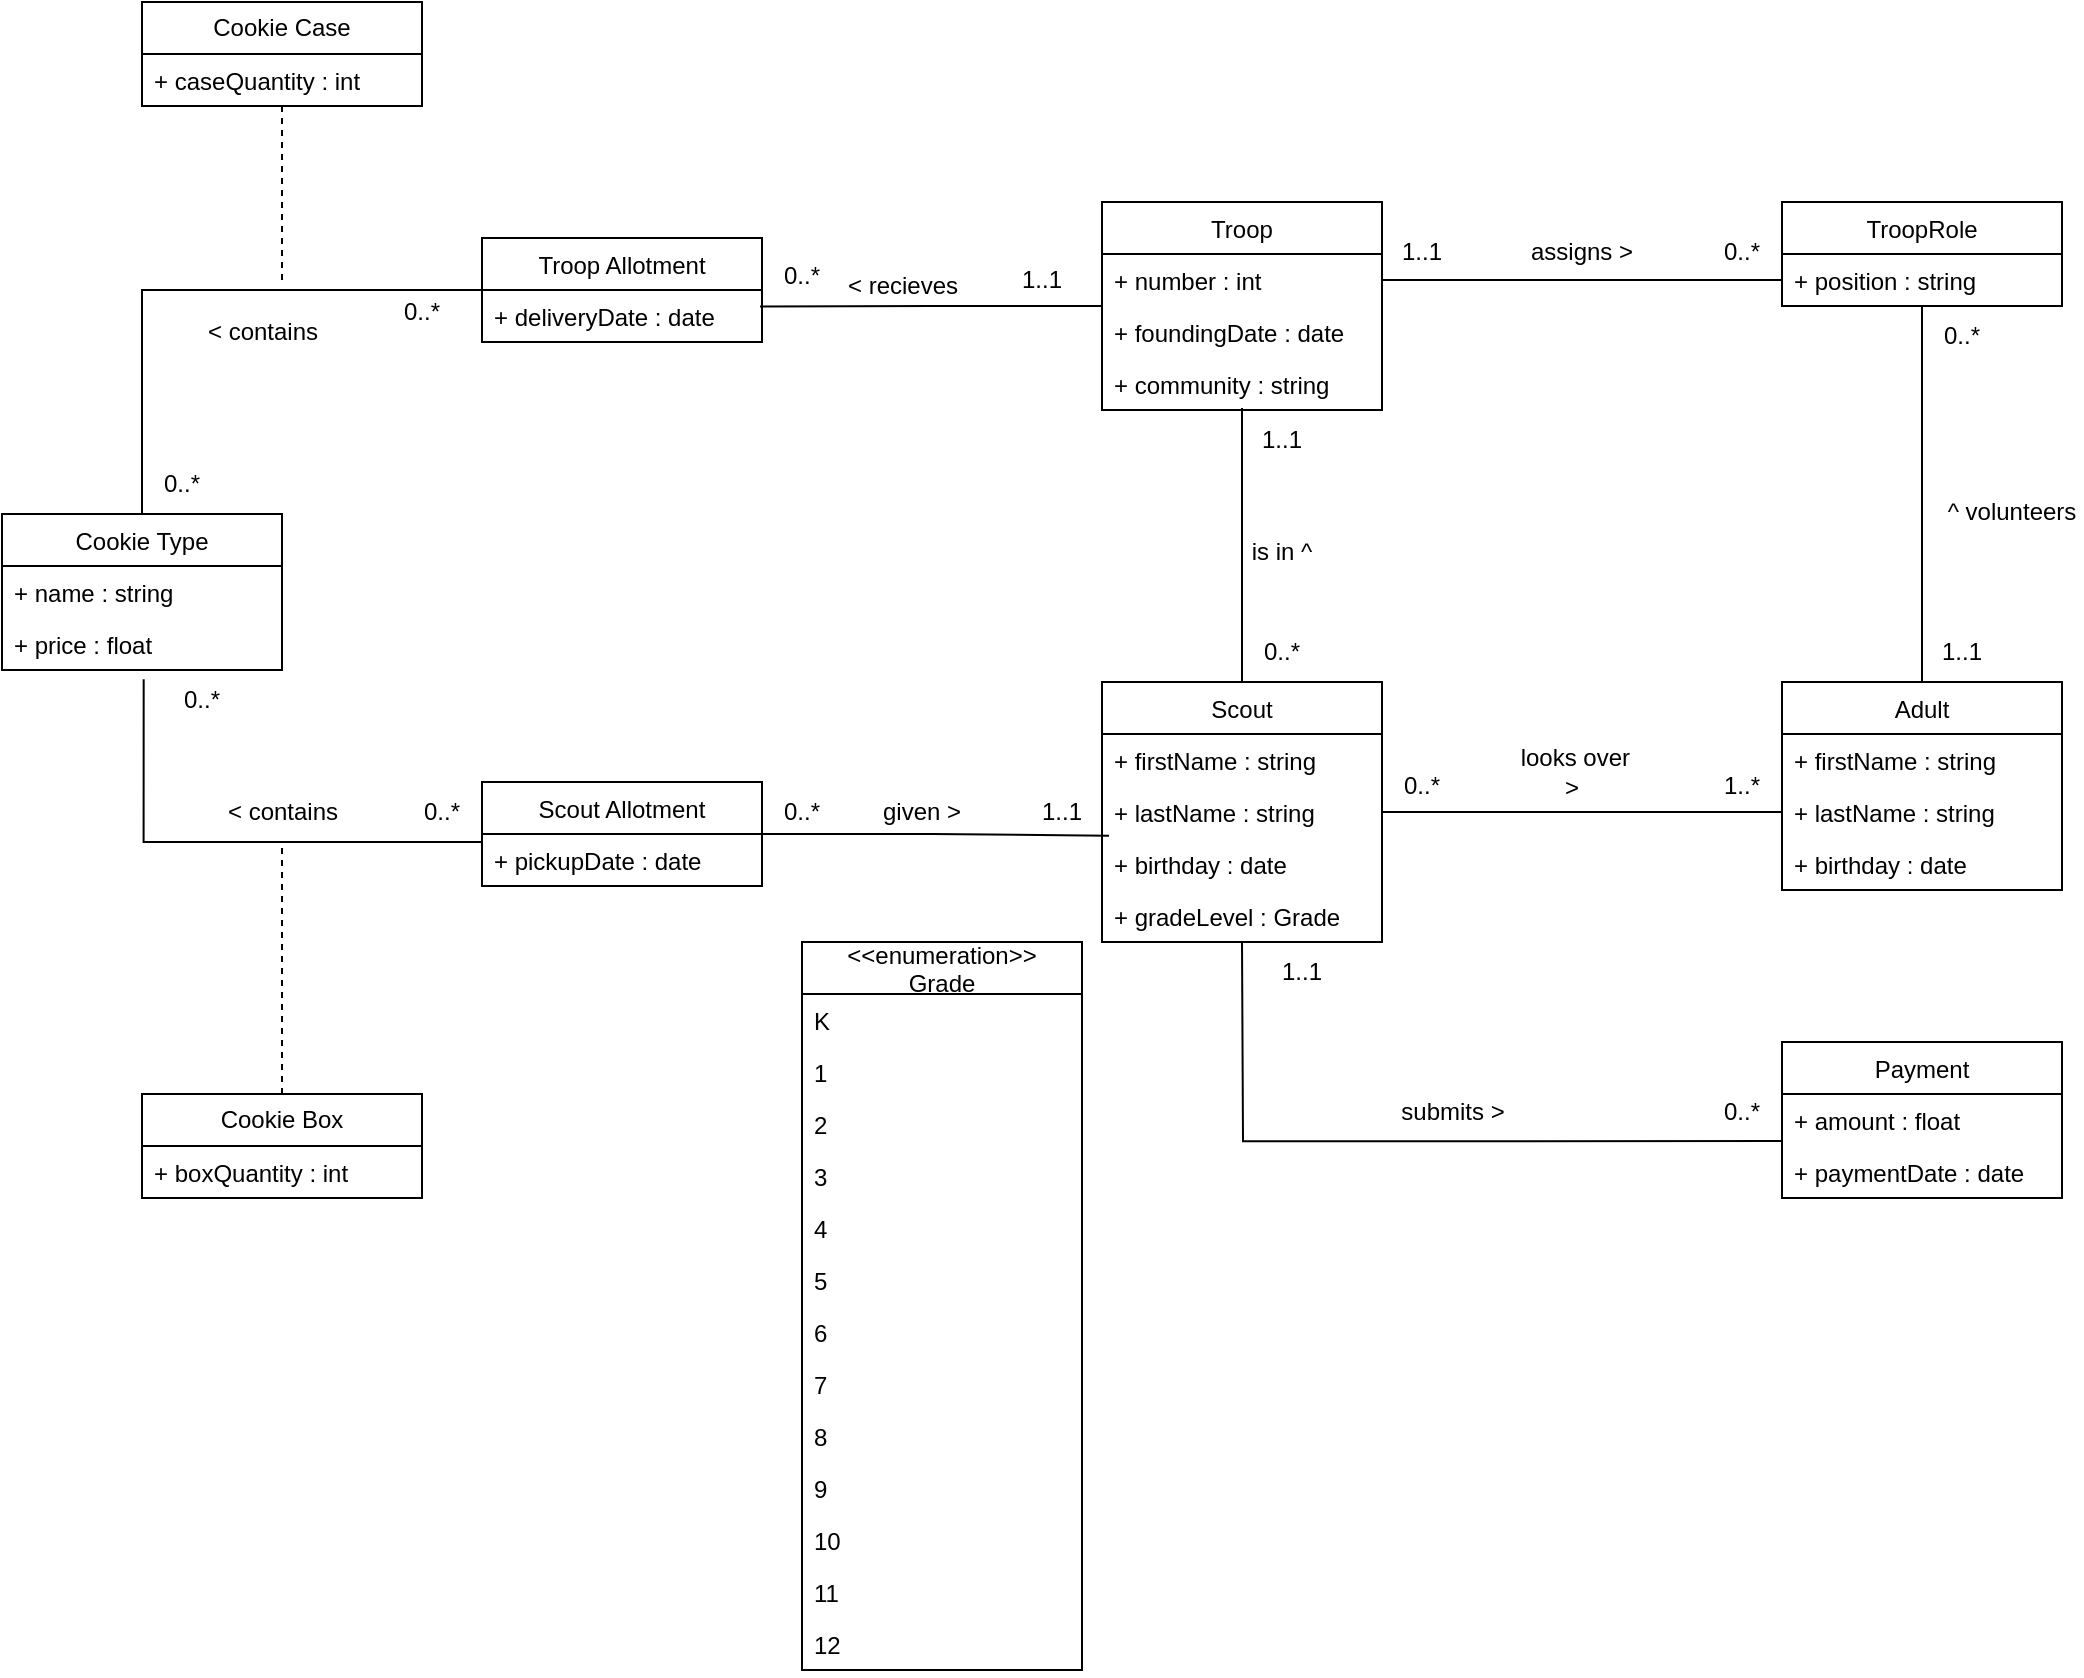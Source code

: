 <mxfile version="22.1.11" type="device">
  <diagram name="Page-1" id="FvyVwDOC8u_5bheLfNPO">
    <mxGraphModel dx="2649" dy="946" grid="1" gridSize="10" guides="1" tooltips="1" connect="1" arrows="1" fold="1" page="1" pageScale="1" pageWidth="850" pageHeight="1100" math="0" shadow="0">
      <root>
        <mxCell id="0" />
        <mxCell id="1" parent="0" />
        <mxCell id="-cFn4QeHmTT6EqL2edlK-1" value="Troop" style="swimlane;fontStyle=0;childLayout=stackLayout;horizontal=1;startSize=26;fillColor=none;horizontalStack=0;resizeParent=1;resizeParentMax=0;resizeLast=0;collapsible=1;marginBottom=0;" parent="1" vertex="1">
          <mxGeometry x="210" y="240" width="140" height="104" as="geometry" />
        </mxCell>
        <mxCell id="-cFn4QeHmTT6EqL2edlK-2" value="+ number : int" style="text;strokeColor=none;fillColor=none;align=left;verticalAlign=top;spacingLeft=4;spacingRight=4;overflow=hidden;rotatable=0;points=[[0,0.5],[1,0.5]];portConstraint=eastwest;" parent="-cFn4QeHmTT6EqL2edlK-1" vertex="1">
          <mxGeometry y="26" width="140" height="26" as="geometry" />
        </mxCell>
        <mxCell id="-cFn4QeHmTT6EqL2edlK-3" value="+ foundingDate : date" style="text;strokeColor=none;fillColor=none;align=left;verticalAlign=top;spacingLeft=4;spacingRight=4;overflow=hidden;rotatable=0;points=[[0,0.5],[1,0.5]];portConstraint=eastwest;" parent="-cFn4QeHmTT6EqL2edlK-1" vertex="1">
          <mxGeometry y="52" width="140" height="26" as="geometry" />
        </mxCell>
        <mxCell id="-cFn4QeHmTT6EqL2edlK-4" value="+ community : string" style="text;strokeColor=none;fillColor=none;align=left;verticalAlign=top;spacingLeft=4;spacingRight=4;overflow=hidden;rotatable=0;points=[[0,0.5],[1,0.5]];portConstraint=eastwest;" parent="-cFn4QeHmTT6EqL2edlK-1" vertex="1">
          <mxGeometry y="78" width="140" height="26" as="geometry" />
        </mxCell>
        <mxCell id="-cFn4QeHmTT6EqL2edlK-5" value="Scout" style="swimlane;fontStyle=0;childLayout=stackLayout;horizontal=1;startSize=26;fillColor=none;horizontalStack=0;resizeParent=1;resizeParentMax=0;resizeLast=0;collapsible=1;marginBottom=0;" parent="1" vertex="1">
          <mxGeometry x="210" y="480" width="140" height="130" as="geometry" />
        </mxCell>
        <mxCell id="-cFn4QeHmTT6EqL2edlK-6" value="+ firstName : string" style="text;strokeColor=none;fillColor=none;align=left;verticalAlign=top;spacingLeft=4;spacingRight=4;overflow=hidden;rotatable=0;points=[[0,0.5],[1,0.5]];portConstraint=eastwest;" parent="-cFn4QeHmTT6EqL2edlK-5" vertex="1">
          <mxGeometry y="26" width="140" height="26" as="geometry" />
        </mxCell>
        <mxCell id="-cFn4QeHmTT6EqL2edlK-7" value="+ lastName : string" style="text;strokeColor=none;fillColor=none;align=left;verticalAlign=top;spacingLeft=4;spacingRight=4;overflow=hidden;rotatable=0;points=[[0,0.5],[1,0.5]];portConstraint=eastwest;" parent="-cFn4QeHmTT6EqL2edlK-5" vertex="1">
          <mxGeometry y="52" width="140" height="26" as="geometry" />
        </mxCell>
        <mxCell id="-cFn4QeHmTT6EqL2edlK-8" value="+ birthday : date" style="text;strokeColor=none;fillColor=none;align=left;verticalAlign=top;spacingLeft=4;spacingRight=4;overflow=hidden;rotatable=0;points=[[0,0.5],[1,0.5]];portConstraint=eastwest;" parent="-cFn4QeHmTT6EqL2edlK-5" vertex="1">
          <mxGeometry y="78" width="140" height="26" as="geometry" />
        </mxCell>
        <mxCell id="-cFn4QeHmTT6EqL2edlK-9" value="+ gradeLevel : Grade" style="text;strokeColor=none;fillColor=none;align=left;verticalAlign=top;spacingLeft=4;spacingRight=4;overflow=hidden;rotatable=0;points=[[0,0.5],[1,0.5]];portConstraint=eastwest;" parent="-cFn4QeHmTT6EqL2edlK-5" vertex="1">
          <mxGeometry y="104" width="140" height="26" as="geometry" />
        </mxCell>
        <mxCell id="-cFn4QeHmTT6EqL2edlK-10" value="Adult" style="swimlane;fontStyle=0;childLayout=stackLayout;horizontal=1;startSize=26;fillColor=none;horizontalStack=0;resizeParent=1;resizeParentMax=0;resizeLast=0;collapsible=1;marginBottom=0;" parent="1" vertex="1">
          <mxGeometry x="550" y="480" width="140" height="104" as="geometry" />
        </mxCell>
        <mxCell id="-cFn4QeHmTT6EqL2edlK-11" value="+ firstName : string" style="text;strokeColor=none;fillColor=none;align=left;verticalAlign=top;spacingLeft=4;spacingRight=4;overflow=hidden;rotatable=0;points=[[0,0.5],[1,0.5]];portConstraint=eastwest;" parent="-cFn4QeHmTT6EqL2edlK-10" vertex="1">
          <mxGeometry y="26" width="140" height="26" as="geometry" />
        </mxCell>
        <mxCell id="-cFn4QeHmTT6EqL2edlK-12" value="+ lastName : string" style="text;strokeColor=none;fillColor=none;align=left;verticalAlign=top;spacingLeft=4;spacingRight=4;overflow=hidden;rotatable=0;points=[[0,0.5],[1,0.5]];portConstraint=eastwest;" parent="-cFn4QeHmTT6EqL2edlK-10" vertex="1">
          <mxGeometry y="52" width="140" height="26" as="geometry" />
        </mxCell>
        <mxCell id="-cFn4QeHmTT6EqL2edlK-13" value="+ birthday : date" style="text;strokeColor=none;fillColor=none;align=left;verticalAlign=top;spacingLeft=4;spacingRight=4;overflow=hidden;rotatable=0;points=[[0,0.5],[1,0.5]];portConstraint=eastwest;" parent="-cFn4QeHmTT6EqL2edlK-10" vertex="1">
          <mxGeometry y="78" width="140" height="26" as="geometry" />
        </mxCell>
        <mxCell id="-cFn4QeHmTT6EqL2edlK-14" style="edgeStyle=orthogonalEdgeStyle;rounded=0;orthogonalLoop=1;jettySize=auto;html=1;exitX=1;exitY=0.5;exitDx=0;exitDy=0;entryX=0;entryY=0.5;entryDx=0;entryDy=0;endArrow=none;endFill=0;" parent="1" source="-cFn4QeHmTT6EqL2edlK-7" target="-cFn4QeHmTT6EqL2edlK-12" edge="1">
          <mxGeometry relative="1" as="geometry" />
        </mxCell>
        <mxCell id="-cFn4QeHmTT6EqL2edlK-15" value="" style="endArrow=none;html=1;rounded=0;exitX=0.5;exitY=0;exitDx=0;exitDy=0;entryX=0.5;entryY=0.962;entryDx=0;entryDy=0;entryPerimeter=0;" parent="1" source="-cFn4QeHmTT6EqL2edlK-5" target="-cFn4QeHmTT6EqL2edlK-4" edge="1">
          <mxGeometry width="50" height="50" relative="1" as="geometry">
            <mxPoint x="400" y="420" as="sourcePoint" />
            <mxPoint x="230" y="350" as="targetPoint" />
          </mxGeometry>
        </mxCell>
        <mxCell id="-cFn4QeHmTT6EqL2edlK-21" value="&lt;&lt;enumeration&gt;&gt;&#xa;Grade" style="swimlane;fontStyle=0;childLayout=stackLayout;horizontal=1;startSize=26;fillColor=none;horizontalStack=0;resizeParent=1;resizeParentMax=0;resizeLast=0;collapsible=1;marginBottom=0;" parent="1" vertex="1">
          <mxGeometry x="60" y="610" width="140" height="364" as="geometry" />
        </mxCell>
        <mxCell id="-cFn4QeHmTT6EqL2edlK-23" value="K" style="text;strokeColor=none;fillColor=none;align=left;verticalAlign=top;spacingLeft=4;spacingRight=4;overflow=hidden;rotatable=0;points=[[0,0.5],[1,0.5]];portConstraint=eastwest;" parent="-cFn4QeHmTT6EqL2edlK-21" vertex="1">
          <mxGeometry y="26" width="140" height="26" as="geometry" />
        </mxCell>
        <mxCell id="-cFn4QeHmTT6EqL2edlK-24" value="1" style="text;strokeColor=none;fillColor=none;align=left;verticalAlign=top;spacingLeft=4;spacingRight=4;overflow=hidden;rotatable=0;points=[[0,0.5],[1,0.5]];portConstraint=eastwest;" parent="-cFn4QeHmTT6EqL2edlK-21" vertex="1">
          <mxGeometry y="52" width="140" height="26" as="geometry" />
        </mxCell>
        <mxCell id="-cFn4QeHmTT6EqL2edlK-25" value="2" style="text;strokeColor=none;fillColor=none;align=left;verticalAlign=top;spacingLeft=4;spacingRight=4;overflow=hidden;rotatable=0;points=[[0,0.5],[1,0.5]];portConstraint=eastwest;" parent="-cFn4QeHmTT6EqL2edlK-21" vertex="1">
          <mxGeometry y="78" width="140" height="26" as="geometry" />
        </mxCell>
        <mxCell id="-cFn4QeHmTT6EqL2edlK-26" value="3" style="text;strokeColor=none;fillColor=none;align=left;verticalAlign=top;spacingLeft=4;spacingRight=4;overflow=hidden;rotatable=0;points=[[0,0.5],[1,0.5]];portConstraint=eastwest;" parent="-cFn4QeHmTT6EqL2edlK-21" vertex="1">
          <mxGeometry y="104" width="140" height="26" as="geometry" />
        </mxCell>
        <mxCell id="-cFn4QeHmTT6EqL2edlK-27" value="4" style="text;strokeColor=none;fillColor=none;align=left;verticalAlign=top;spacingLeft=4;spacingRight=4;overflow=hidden;rotatable=0;points=[[0,0.5],[1,0.5]];portConstraint=eastwest;" parent="-cFn4QeHmTT6EqL2edlK-21" vertex="1">
          <mxGeometry y="130" width="140" height="26" as="geometry" />
        </mxCell>
        <mxCell id="-cFn4QeHmTT6EqL2edlK-28" value="5" style="text;strokeColor=none;fillColor=none;align=left;verticalAlign=top;spacingLeft=4;spacingRight=4;overflow=hidden;rotatable=0;points=[[0,0.5],[1,0.5]];portConstraint=eastwest;" parent="-cFn4QeHmTT6EqL2edlK-21" vertex="1">
          <mxGeometry y="156" width="140" height="26" as="geometry" />
        </mxCell>
        <mxCell id="-cFn4QeHmTT6EqL2edlK-29" value="6" style="text;strokeColor=none;fillColor=none;align=left;verticalAlign=top;spacingLeft=4;spacingRight=4;overflow=hidden;rotatable=0;points=[[0,0.5],[1,0.5]];portConstraint=eastwest;" parent="-cFn4QeHmTT6EqL2edlK-21" vertex="1">
          <mxGeometry y="182" width="140" height="26" as="geometry" />
        </mxCell>
        <mxCell id="-cFn4QeHmTT6EqL2edlK-30" value="7" style="text;strokeColor=none;fillColor=none;align=left;verticalAlign=top;spacingLeft=4;spacingRight=4;overflow=hidden;rotatable=0;points=[[0,0.5],[1,0.5]];portConstraint=eastwest;" parent="-cFn4QeHmTT6EqL2edlK-21" vertex="1">
          <mxGeometry y="208" width="140" height="26" as="geometry" />
        </mxCell>
        <mxCell id="-cFn4QeHmTT6EqL2edlK-31" value="8" style="text;strokeColor=none;fillColor=none;align=left;verticalAlign=top;spacingLeft=4;spacingRight=4;overflow=hidden;rotatable=0;points=[[0,0.5],[1,0.5]];portConstraint=eastwest;" parent="-cFn4QeHmTT6EqL2edlK-21" vertex="1">
          <mxGeometry y="234" width="140" height="26" as="geometry" />
        </mxCell>
        <mxCell id="-cFn4QeHmTT6EqL2edlK-32" value="9" style="text;strokeColor=none;fillColor=none;align=left;verticalAlign=top;spacingLeft=4;spacingRight=4;overflow=hidden;rotatable=0;points=[[0,0.5],[1,0.5]];portConstraint=eastwest;" parent="-cFn4QeHmTT6EqL2edlK-21" vertex="1">
          <mxGeometry y="260" width="140" height="26" as="geometry" />
        </mxCell>
        <mxCell id="-cFn4QeHmTT6EqL2edlK-33" value="10" style="text;strokeColor=none;fillColor=none;align=left;verticalAlign=top;spacingLeft=4;spacingRight=4;overflow=hidden;rotatable=0;points=[[0,0.5],[1,0.5]];portConstraint=eastwest;" parent="-cFn4QeHmTT6EqL2edlK-21" vertex="1">
          <mxGeometry y="286" width="140" height="26" as="geometry" />
        </mxCell>
        <mxCell id="-cFn4QeHmTT6EqL2edlK-34" value="11" style="text;strokeColor=none;fillColor=none;align=left;verticalAlign=top;spacingLeft=4;spacingRight=4;overflow=hidden;rotatable=0;points=[[0,0.5],[1,0.5]];portConstraint=eastwest;" parent="-cFn4QeHmTT6EqL2edlK-21" vertex="1">
          <mxGeometry y="312" width="140" height="26" as="geometry" />
        </mxCell>
        <mxCell id="-cFn4QeHmTT6EqL2edlK-35" value="12" style="text;strokeColor=none;fillColor=none;align=left;verticalAlign=top;spacingLeft=4;spacingRight=4;overflow=hidden;rotatable=0;points=[[0,0.5],[1,0.5]];portConstraint=eastwest;" parent="-cFn4QeHmTT6EqL2edlK-21" vertex="1">
          <mxGeometry y="338" width="140" height="26" as="geometry" />
        </mxCell>
        <mxCell id="-cFn4QeHmTT6EqL2edlK-36" value="TroopRole" style="swimlane;fontStyle=0;childLayout=stackLayout;horizontal=1;startSize=26;fillColor=none;horizontalStack=0;resizeParent=1;resizeParentMax=0;resizeLast=0;collapsible=1;marginBottom=0;" parent="1" vertex="1">
          <mxGeometry x="550" y="240" width="140" height="52" as="geometry" />
        </mxCell>
        <mxCell id="-cFn4QeHmTT6EqL2edlK-37" value="+ position : string" style="text;strokeColor=none;fillColor=none;align=left;verticalAlign=top;spacingLeft=4;spacingRight=4;overflow=hidden;rotatable=0;points=[[0,0.5],[1,0.5]];portConstraint=eastwest;" parent="-cFn4QeHmTT6EqL2edlK-36" vertex="1">
          <mxGeometry y="26" width="140" height="26" as="geometry" />
        </mxCell>
        <mxCell id="-cFn4QeHmTT6EqL2edlK-40" value="" style="endArrow=none;html=1;rounded=0;exitX=0.5;exitY=0;exitDx=0;exitDy=0;entryX=0.5;entryY=1;entryDx=0;entryDy=0;entryPerimeter=0;" parent="1" source="-cFn4QeHmTT6EqL2edlK-10" target="-cFn4QeHmTT6EqL2edlK-37" edge="1">
          <mxGeometry width="50" height="50" relative="1" as="geometry">
            <mxPoint x="400" y="410" as="sourcePoint" />
            <mxPoint x="620" y="390" as="targetPoint" />
          </mxGeometry>
        </mxCell>
        <mxCell id="-cFn4QeHmTT6EqL2edlK-42" style="edgeStyle=orthogonalEdgeStyle;rounded=0;orthogonalLoop=1;jettySize=auto;html=1;exitX=1;exitY=0.5;exitDx=0;exitDy=0;entryX=0;entryY=0.5;entryDx=0;entryDy=0;endArrow=none;endFill=0;" parent="1" source="-cFn4QeHmTT6EqL2edlK-2" target="-cFn4QeHmTT6EqL2edlK-37" edge="1">
          <mxGeometry relative="1" as="geometry" />
        </mxCell>
        <mxCell id="-cFn4QeHmTT6EqL2edlK-43" value="assigns &amp;gt;" style="text;html=1;strokeColor=none;fillColor=none;align=center;verticalAlign=middle;whiteSpace=wrap;rounded=0;" parent="1" vertex="1">
          <mxGeometry x="420" y="250" width="60" height="30" as="geometry" />
        </mxCell>
        <mxCell id="-cFn4QeHmTT6EqL2edlK-44" value="^ volunteers" style="text;html=1;strokeColor=none;fillColor=none;align=center;verticalAlign=middle;whiteSpace=wrap;rounded=0;" parent="1" vertex="1">
          <mxGeometry x="630" y="380" width="70" height="30" as="geometry" />
        </mxCell>
        <mxCell id="-cFn4QeHmTT6EqL2edlK-45" value="1..1" style="text;html=1;strokeColor=none;fillColor=none;align=center;verticalAlign=middle;whiteSpace=wrap;rounded=0;" parent="1" vertex="1">
          <mxGeometry x="340" y="250" width="60" height="30" as="geometry" />
        </mxCell>
        <mxCell id="-cFn4QeHmTT6EqL2edlK-46" value="0..*" style="text;html=1;strokeColor=none;fillColor=none;align=center;verticalAlign=middle;whiteSpace=wrap;rounded=0;" parent="1" vertex="1">
          <mxGeometry x="500" y="250" width="60" height="30" as="geometry" />
        </mxCell>
        <mxCell id="-cFn4QeHmTT6EqL2edlK-47" value="0..*" style="text;html=1;strokeColor=none;fillColor=none;align=center;verticalAlign=middle;whiteSpace=wrap;rounded=0;" parent="1" vertex="1">
          <mxGeometry x="610" y="292" width="60" height="30" as="geometry" />
        </mxCell>
        <mxCell id="-cFn4QeHmTT6EqL2edlK-48" value="1..1" style="text;html=1;strokeColor=none;fillColor=none;align=center;verticalAlign=middle;whiteSpace=wrap;rounded=0;" parent="1" vertex="1">
          <mxGeometry x="610" y="450" width="60" height="30" as="geometry" />
        </mxCell>
        <mxCell id="-cFn4QeHmTT6EqL2edlK-49" value="is in ^" style="text;html=1;strokeColor=none;fillColor=none;align=center;verticalAlign=middle;whiteSpace=wrap;rounded=0;" parent="1" vertex="1">
          <mxGeometry x="270" y="400" width="60" height="30" as="geometry" />
        </mxCell>
        <mxCell id="-cFn4QeHmTT6EqL2edlK-50" value="Cookie Type" style="swimlane;fontStyle=0;childLayout=stackLayout;horizontal=1;startSize=26;fillColor=none;horizontalStack=0;resizeParent=1;resizeParentMax=0;resizeLast=0;collapsible=1;marginBottom=0;" parent="1" vertex="1">
          <mxGeometry x="-340" y="396" width="140" height="78" as="geometry" />
        </mxCell>
        <mxCell id="-cFn4QeHmTT6EqL2edlK-51" value="+ name : string" style="text;strokeColor=none;fillColor=none;align=left;verticalAlign=top;spacingLeft=4;spacingRight=4;overflow=hidden;rotatable=0;points=[[0,0.5],[1,0.5]];portConstraint=eastwest;" parent="-cFn4QeHmTT6EqL2edlK-50" vertex="1">
          <mxGeometry y="26" width="140" height="26" as="geometry" />
        </mxCell>
        <mxCell id="-cFn4QeHmTT6EqL2edlK-52" value="+ price : float" style="text;strokeColor=none;fillColor=none;align=left;verticalAlign=top;spacingLeft=4;spacingRight=4;overflow=hidden;rotatable=0;points=[[0,0.5],[1,0.5]];portConstraint=eastwest;" parent="-cFn4QeHmTT6EqL2edlK-50" vertex="1">
          <mxGeometry y="52" width="140" height="26" as="geometry" />
        </mxCell>
        <mxCell id="DtEM4i7iPp7DTQobwpkE-16" style="edgeStyle=orthogonalEdgeStyle;rounded=0;orthogonalLoop=1;jettySize=auto;html=1;endArrow=none;endFill=0;" edge="1" parent="1" source="-cFn4QeHmTT6EqL2edlK-57" target="-cFn4QeHmTT6EqL2edlK-50">
          <mxGeometry relative="1" as="geometry" />
        </mxCell>
        <mxCell id="-cFn4QeHmTT6EqL2edlK-57" value="Troop Allotment" style="swimlane;fontStyle=0;childLayout=stackLayout;horizontal=1;startSize=26;fillColor=none;horizontalStack=0;resizeParent=1;resizeParentMax=0;resizeLast=0;collapsible=1;marginBottom=0;" parent="1" vertex="1">
          <mxGeometry x="-100" y="258" width="140" height="52" as="geometry" />
        </mxCell>
        <mxCell id="-cFn4QeHmTT6EqL2edlK-58" value="+ deliveryDate : date" style="text;strokeColor=none;fillColor=none;align=left;verticalAlign=top;spacingLeft=4;spacingRight=4;overflow=hidden;rotatable=0;points=[[0,0.5],[1,0.5]];portConstraint=eastwest;" parent="-cFn4QeHmTT6EqL2edlK-57" vertex="1">
          <mxGeometry y="26" width="140" height="26" as="geometry" />
        </mxCell>
        <mxCell id="-cFn4QeHmTT6EqL2edlK-63" value="Scout Allotment" style="swimlane;fontStyle=0;childLayout=stackLayout;horizontal=1;startSize=26;fillColor=none;horizontalStack=0;resizeParent=1;resizeParentMax=0;resizeLast=0;collapsible=1;marginBottom=0;" parent="1" vertex="1">
          <mxGeometry x="-100" y="530" width="140" height="52" as="geometry" />
        </mxCell>
        <mxCell id="-cFn4QeHmTT6EqL2edlK-64" value="+ pickupDate : date" style="text;strokeColor=none;fillColor=none;align=left;verticalAlign=top;spacingLeft=4;spacingRight=4;overflow=hidden;rotatable=0;points=[[0,0.5],[1,0.5]];portConstraint=eastwest;" parent="-cFn4QeHmTT6EqL2edlK-63" vertex="1">
          <mxGeometry y="26" width="140" height="26" as="geometry" />
        </mxCell>
        <mxCell id="-cFn4QeHmTT6EqL2edlK-73" style="edgeStyle=orthogonalEdgeStyle;rounded=0;orthogonalLoop=1;jettySize=auto;html=1;endArrow=none;endFill=0;exitX=-0.001;exitY=0.906;exitDx=0;exitDy=0;exitPerimeter=0;" parent="1" source="-cFn4QeHmTT6EqL2edlK-70" edge="1">
          <mxGeometry relative="1" as="geometry">
            <mxPoint x="280" y="610" as="targetPoint" />
            <mxPoint x="540" y="710" as="sourcePoint" />
          </mxGeometry>
        </mxCell>
        <mxCell id="-cFn4QeHmTT6EqL2edlK-69" value="Payment" style="swimlane;fontStyle=0;childLayout=stackLayout;horizontal=1;startSize=26;fillColor=none;horizontalStack=0;resizeParent=1;resizeParentMax=0;resizeLast=0;collapsible=1;marginBottom=0;" parent="1" vertex="1">
          <mxGeometry x="550" y="660" width="140" height="78" as="geometry" />
        </mxCell>
        <mxCell id="-cFn4QeHmTT6EqL2edlK-70" value="+ amount : float" style="text;strokeColor=none;fillColor=none;align=left;verticalAlign=top;spacingLeft=4;spacingRight=4;overflow=hidden;rotatable=0;points=[[0,0.5],[1,0.5]];portConstraint=eastwest;" parent="-cFn4QeHmTT6EqL2edlK-69" vertex="1">
          <mxGeometry y="26" width="140" height="26" as="geometry" />
        </mxCell>
        <mxCell id="-cFn4QeHmTT6EqL2edlK-71" value="+ paymentDate : date" style="text;strokeColor=none;fillColor=none;align=left;verticalAlign=top;spacingLeft=4;spacingRight=4;overflow=hidden;rotatable=0;points=[[0,0.5],[1,0.5]];portConstraint=eastwest;" parent="-cFn4QeHmTT6EqL2edlK-69" vertex="1">
          <mxGeometry y="52" width="140" height="26" as="geometry" />
        </mxCell>
        <mxCell id="-cFn4QeHmTT6EqL2edlK-77" value="0..*" style="text;html=1;strokeColor=none;fillColor=none;align=center;verticalAlign=middle;whiteSpace=wrap;rounded=0;" parent="1" vertex="1">
          <mxGeometry x="30" y="262" width="60" height="30" as="geometry" />
        </mxCell>
        <mxCell id="-cFn4QeHmTT6EqL2edlK-78" value="0..*&lt;br&gt;" style="text;html=1;strokeColor=none;fillColor=none;align=center;verticalAlign=middle;whiteSpace=wrap;rounded=0;" parent="1" vertex="1">
          <mxGeometry x="30" y="530" width="60" height="30" as="geometry" />
        </mxCell>
        <mxCell id="-cFn4QeHmTT6EqL2edlK-79" value="given &amp;gt;" style="text;html=1;strokeColor=none;fillColor=none;align=center;verticalAlign=middle;whiteSpace=wrap;rounded=0;" parent="1" vertex="1">
          <mxGeometry x="90" y="530" width="60" height="30" as="geometry" />
        </mxCell>
        <mxCell id="-cFn4QeHmTT6EqL2edlK-80" value="0..*" style="text;html=1;strokeColor=none;fillColor=none;align=center;verticalAlign=middle;whiteSpace=wrap;rounded=0;" parent="1" vertex="1">
          <mxGeometry x="270" y="450" width="60" height="30" as="geometry" />
        </mxCell>
        <mxCell id="-cFn4QeHmTT6EqL2edlK-83" value="1..1" style="text;html=1;strokeColor=none;fillColor=none;align=center;verticalAlign=middle;whiteSpace=wrap;rounded=0;" parent="1" vertex="1">
          <mxGeometry x="270" y="344" width="60" height="30" as="geometry" />
        </mxCell>
        <mxCell id="-cFn4QeHmTT6EqL2edlK-84" value="&amp;nbsp;looks over &amp;gt;" style="text;html=1;strokeColor=none;fillColor=none;align=center;verticalAlign=middle;whiteSpace=wrap;rounded=0;" parent="1" vertex="1">
          <mxGeometry x="410" y="510" width="70" height="30" as="geometry" />
        </mxCell>
        <mxCell id="-cFn4QeHmTT6EqL2edlK-85" value="0..*" style="text;html=1;strokeColor=none;fillColor=none;align=center;verticalAlign=middle;whiteSpace=wrap;rounded=0;" parent="1" vertex="1">
          <mxGeometry x="340" y="517" width="60" height="30" as="geometry" />
        </mxCell>
        <mxCell id="-cFn4QeHmTT6EqL2edlK-86" value="1..*" style="text;html=1;strokeColor=none;fillColor=none;align=center;verticalAlign=middle;whiteSpace=wrap;rounded=0;" parent="1" vertex="1">
          <mxGeometry x="500" y="517" width="60" height="30" as="geometry" />
        </mxCell>
        <mxCell id="DtEM4i7iPp7DTQobwpkE-1" value="1..1" style="text;html=1;strokeColor=none;fillColor=none;align=center;verticalAlign=middle;whiteSpace=wrap;rounded=0;" vertex="1" parent="1">
          <mxGeometry x="280" y="610" width="60" height="30" as="geometry" />
        </mxCell>
        <mxCell id="DtEM4i7iPp7DTQobwpkE-2" value="0..*" style="text;html=1;strokeColor=none;fillColor=none;align=center;verticalAlign=middle;whiteSpace=wrap;rounded=0;" vertex="1" parent="1">
          <mxGeometry x="500" y="680" width="60" height="30" as="geometry" />
        </mxCell>
        <mxCell id="DtEM4i7iPp7DTQobwpkE-3" value="submits &amp;gt;" style="text;html=1;align=center;verticalAlign=middle;resizable=0;points=[];autosize=1;strokeColor=none;fillColor=none;" vertex="1" parent="1">
          <mxGeometry x="345" y="680" width="80" height="30" as="geometry" />
        </mxCell>
        <mxCell id="DtEM4i7iPp7DTQobwpkE-4" value="1..1" style="text;html=1;strokeColor=none;fillColor=none;align=center;verticalAlign=middle;whiteSpace=wrap;rounded=0;" vertex="1" parent="1">
          <mxGeometry x="150" y="264" width="60" height="30" as="geometry" />
        </mxCell>
        <mxCell id="DtEM4i7iPp7DTQobwpkE-5" style="edgeStyle=orthogonalEdgeStyle;rounded=0;orthogonalLoop=1;jettySize=auto;html=1;entryX=0.993;entryY=-0.062;entryDx=0;entryDy=0;entryPerimeter=0;endArrow=none;endFill=0;" edge="1" parent="1" source="-cFn4QeHmTT6EqL2edlK-1">
          <mxGeometry relative="1" as="geometry">
            <mxPoint x="39.02" y="292.264" as="targetPoint" />
          </mxGeometry>
        </mxCell>
        <mxCell id="DtEM4i7iPp7DTQobwpkE-6" value="&amp;lt; recieves" style="text;html=1;align=center;verticalAlign=middle;resizable=0;points=[];autosize=1;strokeColor=none;fillColor=none;" vertex="1" parent="1">
          <mxGeometry x="70" y="267" width="80" height="30" as="geometry" />
        </mxCell>
        <mxCell id="DtEM4i7iPp7DTQobwpkE-20" style="edgeStyle=orthogonalEdgeStyle;rounded=0;orthogonalLoop=1;jettySize=auto;html=1;endArrow=none;endFill=0;dashed=1;" edge="1" parent="1" source="DtEM4i7iPp7DTQobwpkE-7">
          <mxGeometry relative="1" as="geometry">
            <mxPoint x="-200" y="280" as="targetPoint" />
          </mxGeometry>
        </mxCell>
        <mxCell id="DtEM4i7iPp7DTQobwpkE-7" value="Cookie Case" style="swimlane;fontStyle=0;childLayout=stackLayout;horizontal=1;startSize=26;fillColor=none;horizontalStack=0;resizeParent=1;resizeParentMax=0;resizeLast=0;collapsible=1;marginBottom=0;whiteSpace=wrap;html=1;" vertex="1" parent="1">
          <mxGeometry x="-270" y="140" width="140" height="52" as="geometry" />
        </mxCell>
        <mxCell id="DtEM4i7iPp7DTQobwpkE-8" value="+ caseQuantity : int" style="text;strokeColor=none;fillColor=none;align=left;verticalAlign=top;spacingLeft=4;spacingRight=4;overflow=hidden;rotatable=0;points=[[0,0.5],[1,0.5]];portConstraint=eastwest;whiteSpace=wrap;html=1;" vertex="1" parent="DtEM4i7iPp7DTQobwpkE-7">
          <mxGeometry y="26" width="140" height="26" as="geometry" />
        </mxCell>
        <mxCell id="DtEM4i7iPp7DTQobwpkE-19" style="edgeStyle=orthogonalEdgeStyle;rounded=0;orthogonalLoop=1;jettySize=auto;html=1;endArrow=none;endFill=0;dashed=1;" edge="1" parent="1" source="DtEM4i7iPp7DTQobwpkE-11">
          <mxGeometry relative="1" as="geometry">
            <mxPoint x="-200" y="560" as="targetPoint" />
          </mxGeometry>
        </mxCell>
        <mxCell id="DtEM4i7iPp7DTQobwpkE-11" value="Cookie Box" style="swimlane;fontStyle=0;childLayout=stackLayout;horizontal=1;startSize=26;fillColor=none;horizontalStack=0;resizeParent=1;resizeParentMax=0;resizeLast=0;collapsible=1;marginBottom=0;whiteSpace=wrap;html=1;" vertex="1" parent="1">
          <mxGeometry x="-270" y="686" width="140" height="52" as="geometry" />
        </mxCell>
        <mxCell id="DtEM4i7iPp7DTQobwpkE-12" value="+ boxQuantity : int" style="text;strokeColor=none;fillColor=none;align=left;verticalAlign=top;spacingLeft=4;spacingRight=4;overflow=hidden;rotatable=0;points=[[0,0.5],[1,0.5]];portConstraint=eastwest;whiteSpace=wrap;html=1;" vertex="1" parent="DtEM4i7iPp7DTQobwpkE-11">
          <mxGeometry y="26" width="140" height="26" as="geometry" />
        </mxCell>
        <mxCell id="DtEM4i7iPp7DTQobwpkE-17" value="1..1" style="text;html=1;strokeColor=none;fillColor=none;align=center;verticalAlign=middle;whiteSpace=wrap;rounded=0;" vertex="1" parent="1">
          <mxGeometry x="160" y="530" width="60" height="30" as="geometry" />
        </mxCell>
        <mxCell id="DtEM4i7iPp7DTQobwpkE-18" style="edgeStyle=orthogonalEdgeStyle;rounded=0;orthogonalLoop=1;jettySize=auto;html=1;entryX=0.506;entryY=1.178;entryDx=0;entryDy=0;entryPerimeter=0;endArrow=none;endFill=0;" edge="1" parent="1" source="-cFn4QeHmTT6EqL2edlK-63" target="-cFn4QeHmTT6EqL2edlK-52">
          <mxGeometry relative="1" as="geometry">
            <Array as="points">
              <mxPoint x="-269" y="560" />
            </Array>
          </mxGeometry>
        </mxCell>
        <mxCell id="DtEM4i7iPp7DTQobwpkE-21" value="0..*" style="text;html=1;strokeColor=none;fillColor=none;align=center;verticalAlign=middle;whiteSpace=wrap;rounded=0;" vertex="1" parent="1">
          <mxGeometry x="-160" y="280" width="60" height="30" as="geometry" />
        </mxCell>
        <mxCell id="DtEM4i7iPp7DTQobwpkE-22" value="0..*" style="text;html=1;strokeColor=none;fillColor=none;align=center;verticalAlign=middle;whiteSpace=wrap;rounded=0;" vertex="1" parent="1">
          <mxGeometry x="-280" y="366" width="60" height="30" as="geometry" />
        </mxCell>
        <mxCell id="DtEM4i7iPp7DTQobwpkE-23" value="0..*" style="text;html=1;strokeColor=none;fillColor=none;align=center;verticalAlign=middle;whiteSpace=wrap;rounded=0;" vertex="1" parent="1">
          <mxGeometry x="-150" y="530" width="60" height="30" as="geometry" />
        </mxCell>
        <mxCell id="DtEM4i7iPp7DTQobwpkE-24" value="0..*" style="text;html=1;strokeColor=none;fillColor=none;align=center;verticalAlign=middle;whiteSpace=wrap;rounded=0;" vertex="1" parent="1">
          <mxGeometry x="-270" y="474" width="60" height="30" as="geometry" />
        </mxCell>
        <mxCell id="DtEM4i7iPp7DTQobwpkE-26" style="edgeStyle=orthogonalEdgeStyle;rounded=0;orthogonalLoop=1;jettySize=auto;html=1;entryX=0.025;entryY=-0.045;entryDx=0;entryDy=0;entryPerimeter=0;endArrow=none;endFill=0;" edge="1" parent="1" source="-cFn4QeHmTT6EqL2edlK-63" target="-cFn4QeHmTT6EqL2edlK-8">
          <mxGeometry relative="1" as="geometry" />
        </mxCell>
        <mxCell id="DtEM4i7iPp7DTQobwpkE-27" value="&amp;lt; contains" style="text;html=1;align=center;verticalAlign=middle;resizable=0;points=[];autosize=1;strokeColor=none;fillColor=none;" vertex="1" parent="1">
          <mxGeometry x="-250" y="290" width="80" height="30" as="geometry" />
        </mxCell>
        <mxCell id="DtEM4i7iPp7DTQobwpkE-28" value="&amp;lt; contains" style="text;html=1;align=center;verticalAlign=middle;resizable=0;points=[];autosize=1;strokeColor=none;fillColor=none;" vertex="1" parent="1">
          <mxGeometry x="-240" y="530" width="80" height="30" as="geometry" />
        </mxCell>
      </root>
    </mxGraphModel>
  </diagram>
</mxfile>
